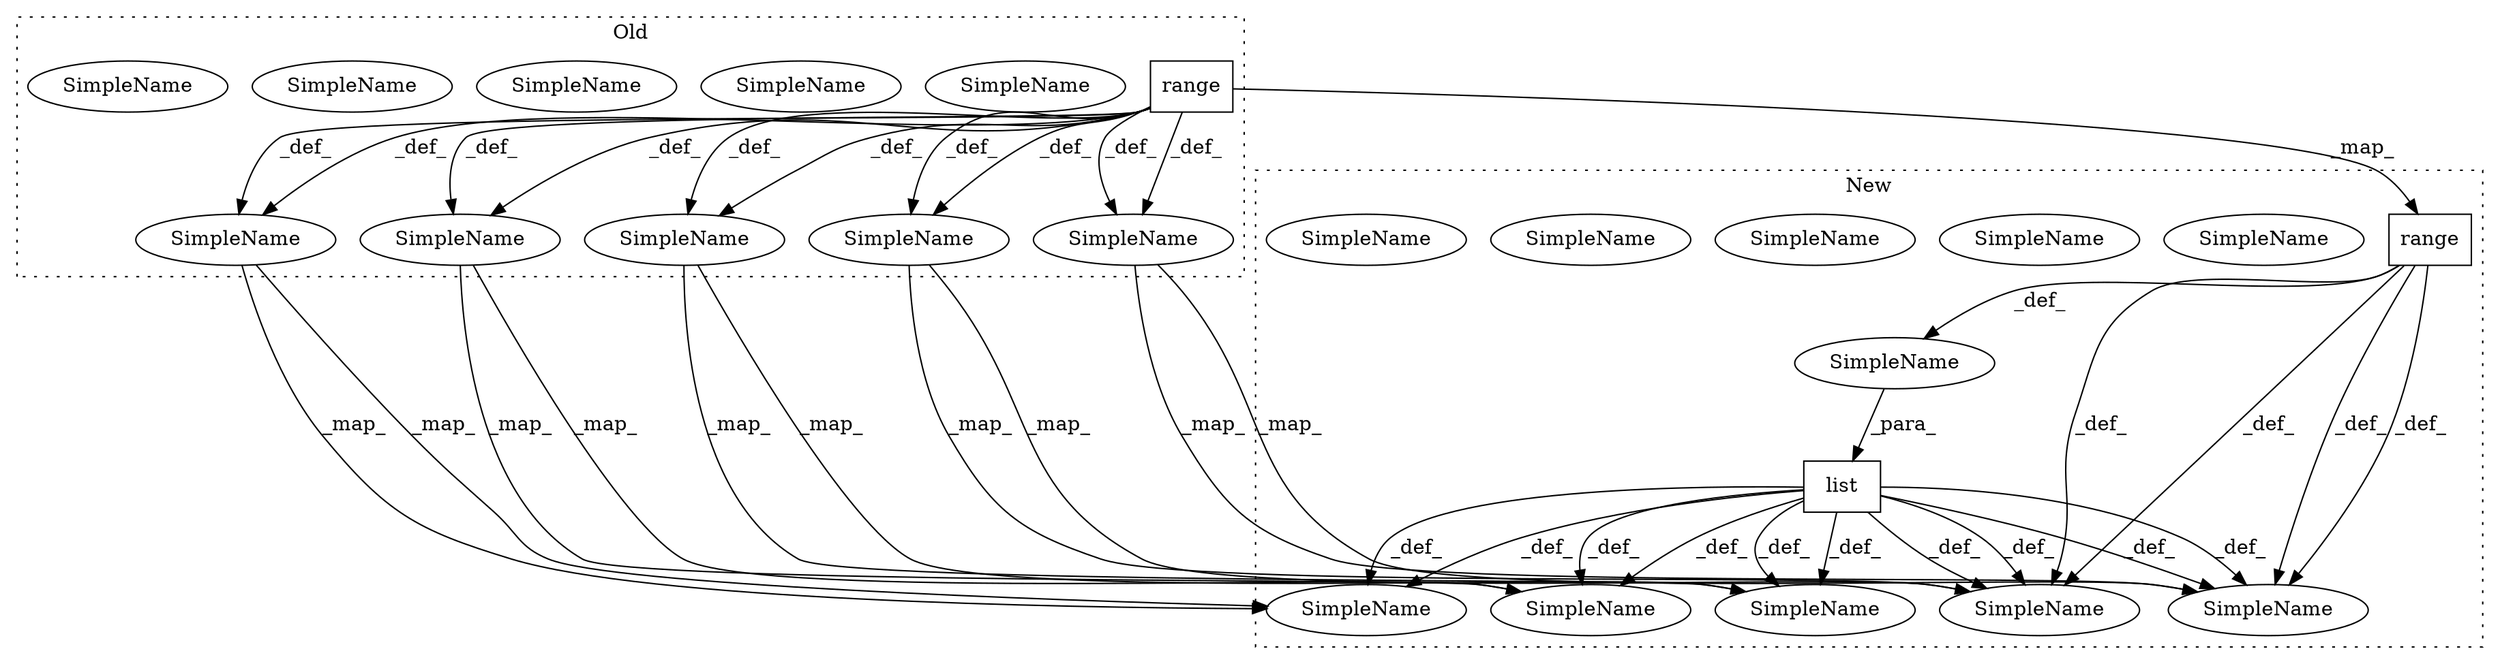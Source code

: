 digraph G {
subgraph cluster0 {
1 [label="range" a="32" s="6459,6475" l="6,1" shape="box"];
3 [label="SimpleName" a="42" s="6933" l="7" shape="ellipse"];
6 [label="SimpleName" a="42" s="6933" l="7" shape="ellipse"];
7 [label="SimpleName" a="42" s="6669" l="7" shape="ellipse"];
10 [label="SimpleName" a="42" s="6669" l="7" shape="ellipse"];
11 [label="SimpleName" a="42" s="6537" l="7" shape="ellipse"];
14 [label="SimpleName" a="42" s="6537" l="7" shape="ellipse"];
17 [label="SimpleName" a="42" s="6801" l="7" shape="ellipse"];
20 [label="SimpleName" a="42" s="6801" l="7" shape="ellipse"];
21 [label="SimpleName" a="42" s="6889" l="1" shape="ellipse"];
24 [label="SimpleName" a="42" s="6889" l="1" shape="ellipse"];
label = "Old";
style="dotted";
}
subgraph cluster1 {
2 [label="range" a="32" s="6476,6492" l="6,1" shape="box"];
4 [label="SimpleName" a="42" s="6951" l="7" shape="ellipse"];
5 [label="SimpleName" a="42" s="6951" l="7" shape="ellipse"];
8 [label="SimpleName" a="42" s="6687" l="7" shape="ellipse"];
9 [label="SimpleName" a="42" s="6687" l="7" shape="ellipse"];
12 [label="SimpleName" a="42" s="6555" l="7" shape="ellipse"];
13 [label="SimpleName" a="42" s="6555" l="7" shape="ellipse"];
15 [label="SimpleName" a="42" s="" l="" shape="ellipse"];
16 [label="list" a="32" s="6471,6493" l="5,1" shape="box"];
18 [label="SimpleName" a="42" s="6819" l="7" shape="ellipse"];
19 [label="SimpleName" a="42" s="6819" l="7" shape="ellipse"];
22 [label="SimpleName" a="42" s="6907" l="1" shape="ellipse"];
23 [label="SimpleName" a="42" s="6907" l="1" shape="ellipse"];
label = "New";
style="dotted";
}
1 -> 10 [label="_def_"];
1 -> 14 [label="_def_"];
1 -> 24 [label="_def_"];
1 -> 10 [label="_def_"];
1 -> 20 [label="_def_"];
1 -> 6 [label="_def_"];
1 -> 20 [label="_def_"];
1 -> 6 [label="_def_"];
1 -> 14 [label="_def_"];
1 -> 2 [label="_map_"];
1 -> 24 [label="_def_"];
2 -> 19 [label="_def_"];
2 -> 23 [label="_def_"];
2 -> 15 [label="_def_"];
2 -> 19 [label="_def_"];
2 -> 23 [label="_def_"];
6 -> 5 [label="_map_"];
6 -> 5 [label="_map_"];
10 -> 9 [label="_map_"];
10 -> 9 [label="_map_"];
14 -> 13 [label="_map_"];
14 -> 13 [label="_map_"];
15 -> 16 [label="_para_"];
16 -> 5 [label="_def_"];
16 -> 19 [label="_def_"];
16 -> 19 [label="_def_"];
16 -> 5 [label="_def_"];
16 -> 9 [label="_def_"];
16 -> 13 [label="_def_"];
16 -> 13 [label="_def_"];
16 -> 23 [label="_def_"];
16 -> 23 [label="_def_"];
16 -> 9 [label="_def_"];
20 -> 19 [label="_map_"];
20 -> 19 [label="_map_"];
24 -> 23 [label="_map_"];
24 -> 23 [label="_map_"];
}